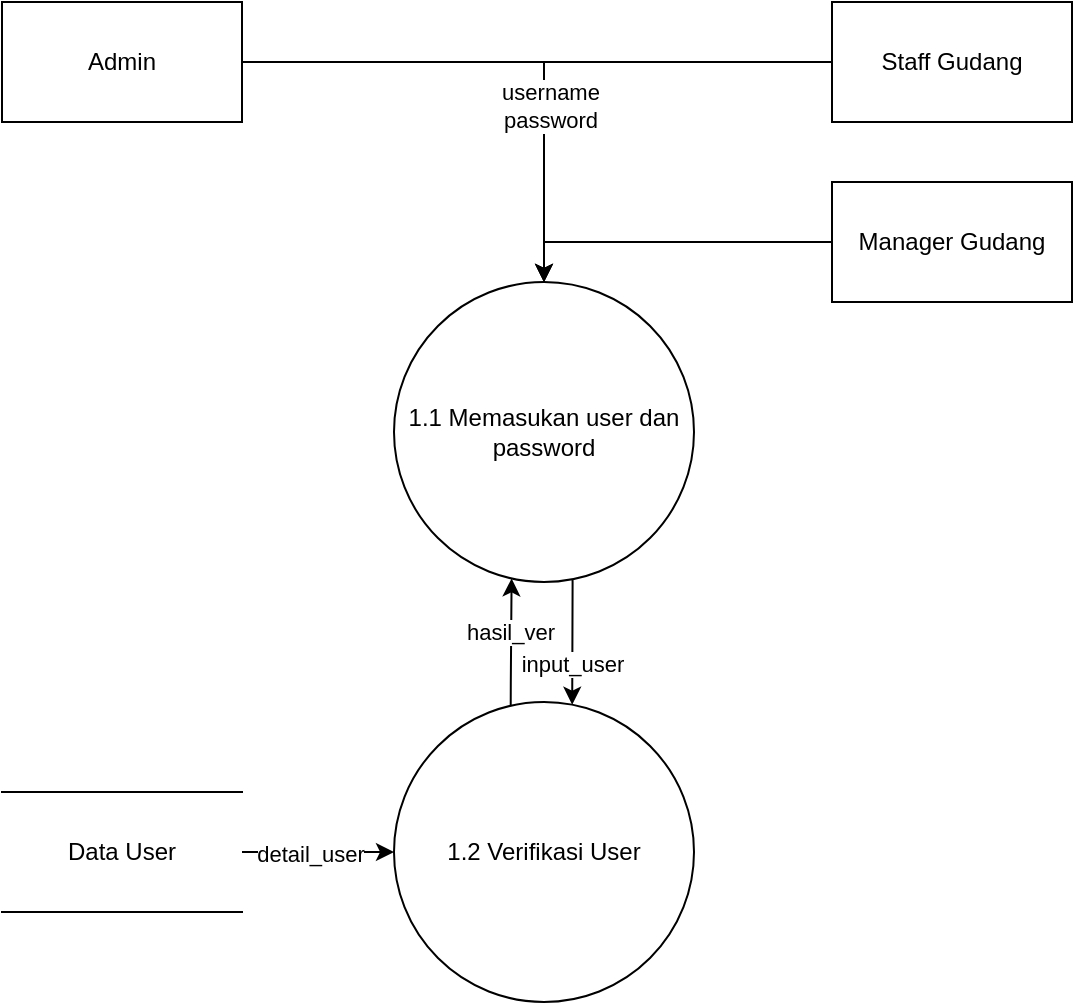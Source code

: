 <mxfile version="21.6.6" type="github">
  <diagram name="Page-1" id="XJzUpmww4ExW-miZgtZN">
    <mxGraphModel dx="1434" dy="774" grid="1" gridSize="10" guides="1" tooltips="1" connect="1" arrows="1" fold="1" page="1" pageScale="1" pageWidth="1100" pageHeight="850" math="0" shadow="0">
      <root>
        <mxCell id="0" />
        <mxCell id="1" parent="0" />
        <mxCell id="CTRjVpe8f0f5fl_op9yD-1" style="edgeStyle=orthogonalEdgeStyle;rounded=0;orthogonalLoop=1;jettySize=auto;html=1;exitX=0.595;exitY=0.991;exitDx=0;exitDy=0;entryX=0.594;entryY=0.009;entryDx=0;entryDy=0;entryPerimeter=0;exitPerimeter=0;" edge="1" parent="1" source="CTRjVpe8f0f5fl_op9yD-3" target="CTRjVpe8f0f5fl_op9yD-16">
          <mxGeometry relative="1" as="geometry">
            <mxPoint x="534.65" y="420" as="sourcePoint" />
            <mxPoint x="530" y="479.4" as="targetPoint" />
            <Array as="points">
              <mxPoint x="530" y="420" />
              <mxPoint x="530" y="420" />
            </Array>
          </mxGeometry>
        </mxCell>
        <mxCell id="CTRjVpe8f0f5fl_op9yD-2" value="input_user" style="edgeLabel;html=1;align=center;verticalAlign=middle;resizable=0;points=[];" vertex="1" connectable="0" parent="CTRjVpe8f0f5fl_op9yD-1">
          <mxGeometry x="0.341" relative="1" as="geometry">
            <mxPoint as="offset" />
          </mxGeometry>
        </mxCell>
        <mxCell id="CTRjVpe8f0f5fl_op9yD-3" value="1.1 Memasukan user dan password" style="ellipse;whiteSpace=wrap;html=1;aspect=fixed;" vertex="1" parent="1">
          <mxGeometry x="441" y="270" width="150" height="150" as="geometry" />
        </mxCell>
        <mxCell id="CTRjVpe8f0f5fl_op9yD-4" style="edgeStyle=orthogonalEdgeStyle;rounded=0;orthogonalLoop=1;jettySize=auto;html=1;exitX=0;exitY=0.5;exitDx=0;exitDy=0;entryX=0.5;entryY=0;entryDx=0;entryDy=0;" edge="1" parent="1" source="CTRjVpe8f0f5fl_op9yD-5" target="CTRjVpe8f0f5fl_op9yD-3">
          <mxGeometry relative="1" as="geometry" />
        </mxCell>
        <mxCell id="CTRjVpe8f0f5fl_op9yD-5" value="Staff Gudang" style="rounded=0;whiteSpace=wrap;html=1;" vertex="1" parent="1">
          <mxGeometry x="660" y="130" width="120" height="60" as="geometry" />
        </mxCell>
        <mxCell id="CTRjVpe8f0f5fl_op9yD-6" style="edgeStyle=orthogonalEdgeStyle;rounded=0;orthogonalLoop=1;jettySize=auto;html=1;exitX=1;exitY=0.5;exitDx=0;exitDy=0;entryX=0;entryY=0.5;entryDx=0;entryDy=0;" edge="1" parent="1" source="CTRjVpe8f0f5fl_op9yD-8" target="CTRjVpe8f0f5fl_op9yD-16">
          <mxGeometry relative="1" as="geometry" />
        </mxCell>
        <mxCell id="CTRjVpe8f0f5fl_op9yD-7" value="detail_user" style="edgeLabel;html=1;align=center;verticalAlign=middle;resizable=0;points=[];" vertex="1" connectable="0" parent="CTRjVpe8f0f5fl_op9yD-6">
          <mxGeometry x="-0.108" y="-1" relative="1" as="geometry">
            <mxPoint as="offset" />
          </mxGeometry>
        </mxCell>
        <mxCell id="CTRjVpe8f0f5fl_op9yD-8" value="Data User" style="shape=partialRectangle;whiteSpace=wrap;html=1;left=0;right=0;fillColor=none;" vertex="1" parent="1">
          <mxGeometry x="245" y="525" width="120" height="60" as="geometry" />
        </mxCell>
        <mxCell id="CTRjVpe8f0f5fl_op9yD-9" style="edgeStyle=orthogonalEdgeStyle;rounded=0;orthogonalLoop=1;jettySize=auto;html=1;exitX=0;exitY=0.5;exitDx=0;exitDy=0;entryX=0.5;entryY=0;entryDx=0;entryDy=0;" edge="1" parent="1" source="CTRjVpe8f0f5fl_op9yD-10" target="CTRjVpe8f0f5fl_op9yD-3">
          <mxGeometry relative="1" as="geometry">
            <mxPoint x="510" y="270" as="targetPoint" />
            <Array as="points">
              <mxPoint x="516" y="250" />
            </Array>
          </mxGeometry>
        </mxCell>
        <mxCell id="CTRjVpe8f0f5fl_op9yD-10" value="Manager Gudang" style="rounded=0;whiteSpace=wrap;html=1;" vertex="1" parent="1">
          <mxGeometry x="660" y="220" width="120" height="60" as="geometry" />
        </mxCell>
        <mxCell id="CTRjVpe8f0f5fl_op9yD-11" style="edgeStyle=orthogonalEdgeStyle;rounded=0;orthogonalLoop=1;jettySize=auto;html=1;exitX=1;exitY=0.5;exitDx=0;exitDy=0;entryX=0.5;entryY=0;entryDx=0;entryDy=0;" edge="1" parent="1" source="CTRjVpe8f0f5fl_op9yD-13" target="CTRjVpe8f0f5fl_op9yD-3">
          <mxGeometry relative="1" as="geometry" />
        </mxCell>
        <mxCell id="CTRjVpe8f0f5fl_op9yD-12" value="&lt;div&gt;username&lt;/div&gt;&lt;div&gt;password&lt;br&gt;&lt;/div&gt;" style="edgeLabel;html=1;align=center;verticalAlign=middle;resizable=0;points=[];" vertex="1" connectable="0" parent="CTRjVpe8f0f5fl_op9yD-11">
          <mxGeometry x="0.323" y="3" relative="1" as="geometry">
            <mxPoint as="offset" />
          </mxGeometry>
        </mxCell>
        <mxCell id="CTRjVpe8f0f5fl_op9yD-13" value="Admin" style="rounded=0;whiteSpace=wrap;html=1;" vertex="1" parent="1">
          <mxGeometry x="245" y="130" width="120" height="60" as="geometry" />
        </mxCell>
        <mxCell id="CTRjVpe8f0f5fl_op9yD-14" style="edgeStyle=orthogonalEdgeStyle;rounded=0;orthogonalLoop=1;jettySize=auto;html=1;exitX=0.389;exitY=0.028;exitDx=0;exitDy=0;entryX=0.392;entryY=0.988;entryDx=0;entryDy=0;entryPerimeter=0;exitPerimeter=0;" edge="1" parent="1" source="CTRjVpe8f0f5fl_op9yD-16" target="CTRjVpe8f0f5fl_op9yD-3">
          <mxGeometry relative="1" as="geometry">
            <Array as="points">
              <mxPoint x="499" y="470" />
              <mxPoint x="500" y="470" />
            </Array>
          </mxGeometry>
        </mxCell>
        <mxCell id="CTRjVpe8f0f5fl_op9yD-15" value="hasil_ver" style="edgeLabel;html=1;align=center;verticalAlign=middle;resizable=0;points=[];" vertex="1" connectable="0" parent="CTRjVpe8f0f5fl_op9yD-14">
          <mxGeometry x="0.202" y="1" relative="1" as="geometry">
            <mxPoint as="offset" />
          </mxGeometry>
        </mxCell>
        <mxCell id="CTRjVpe8f0f5fl_op9yD-16" value="1.2 Verifikasi User" style="ellipse;whiteSpace=wrap;html=1;aspect=fixed;" vertex="1" parent="1">
          <mxGeometry x="441" y="480" width="150" height="150" as="geometry" />
        </mxCell>
      </root>
    </mxGraphModel>
  </diagram>
</mxfile>
